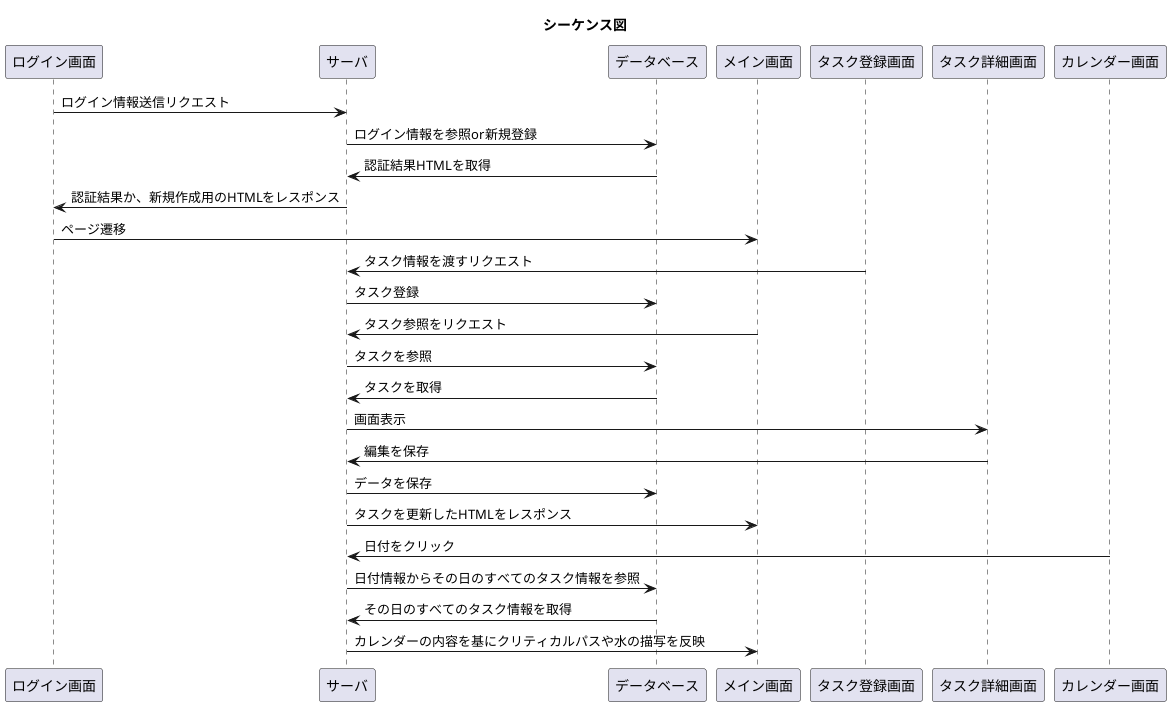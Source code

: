 @startuml
title シーケンス図
ログイン画面 -> サーバ : ログイン情報送信リクエスト
サーバ->データベース:ログイン情報を参照or新規登録
サーバ<-データベース:認証結果HTMLを取得
ログイン画面 <- サーバ : 認証結果か、新規作成用のHTMLをレスポンス
ログイン画面 -> メイン画面:ページ遷移
タスク登録画面 -> サーバ :タスク情報を渡すリクエスト
サーバ -> データベース: タスク登録
メイン画面 -> サーバ :タスク参照をリクエスト
サーバ -> データベース: タスクを参照
サーバ <- データベース: タスクを取得
サーバ -> タスク詳細画面:画面表示
タスク詳細画面 -> サーバ: 編集を保存
サーバ -> データベース: データを保存
サーバ -> メイン画面 :タスクを更新したHTMLをレスポンス
カレンダー画面 -> サーバ: 日付をクリック
サーバ -> データベース: 日付情報からその日のすべてのタスク情報を参照
データベース -> サーバ: その日のすべてのタスク情報を取得
サーバ -> メイン画面: カレンダーの内容を基にクリティカルパスや水の描写を反映
@enduml
